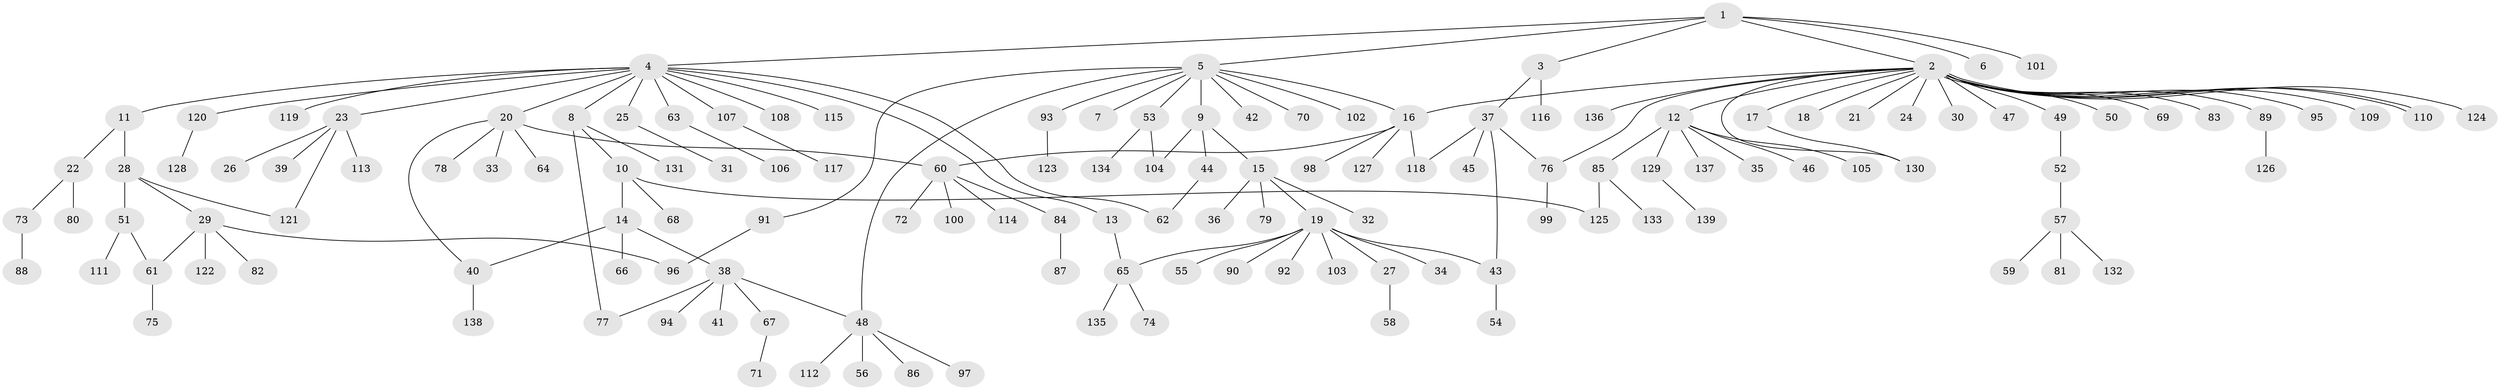 // coarse degree distribution, {18: 0.008928571428571428, 20: 0.008928571428571428, 6: 0.044642857142857144, 12: 0.017857142857142856, 1: 0.6607142857142857, 4: 0.05357142857142857, 5: 0.026785714285714284, 7: 0.008928571428571428, 2: 0.13392857142857142, 3: 0.03571428571428571}
// Generated by graph-tools (version 1.1) at 2025/23/03/03/25 07:23:50]
// undirected, 139 vertices, 155 edges
graph export_dot {
graph [start="1"]
  node [color=gray90,style=filled];
  1;
  2;
  3;
  4;
  5;
  6;
  7;
  8;
  9;
  10;
  11;
  12;
  13;
  14;
  15;
  16;
  17;
  18;
  19;
  20;
  21;
  22;
  23;
  24;
  25;
  26;
  27;
  28;
  29;
  30;
  31;
  32;
  33;
  34;
  35;
  36;
  37;
  38;
  39;
  40;
  41;
  42;
  43;
  44;
  45;
  46;
  47;
  48;
  49;
  50;
  51;
  52;
  53;
  54;
  55;
  56;
  57;
  58;
  59;
  60;
  61;
  62;
  63;
  64;
  65;
  66;
  67;
  68;
  69;
  70;
  71;
  72;
  73;
  74;
  75;
  76;
  77;
  78;
  79;
  80;
  81;
  82;
  83;
  84;
  85;
  86;
  87;
  88;
  89;
  90;
  91;
  92;
  93;
  94;
  95;
  96;
  97;
  98;
  99;
  100;
  101;
  102;
  103;
  104;
  105;
  106;
  107;
  108;
  109;
  110;
  111;
  112;
  113;
  114;
  115;
  116;
  117;
  118;
  119;
  120;
  121;
  122;
  123;
  124;
  125;
  126;
  127;
  128;
  129;
  130;
  131;
  132;
  133;
  134;
  135;
  136;
  137;
  138;
  139;
  1 -- 2;
  1 -- 3;
  1 -- 4;
  1 -- 5;
  1 -- 6;
  1 -- 101;
  2 -- 12;
  2 -- 16;
  2 -- 17;
  2 -- 18;
  2 -- 21;
  2 -- 24;
  2 -- 30;
  2 -- 47;
  2 -- 49;
  2 -- 50;
  2 -- 69;
  2 -- 76;
  2 -- 83;
  2 -- 89;
  2 -- 95;
  2 -- 109;
  2 -- 110;
  2 -- 110;
  2 -- 124;
  2 -- 130;
  2 -- 136;
  3 -- 37;
  3 -- 116;
  4 -- 8;
  4 -- 11;
  4 -- 13;
  4 -- 20;
  4 -- 23;
  4 -- 25;
  4 -- 62;
  4 -- 63;
  4 -- 107;
  4 -- 108;
  4 -- 115;
  4 -- 119;
  4 -- 120;
  5 -- 7;
  5 -- 9;
  5 -- 16;
  5 -- 42;
  5 -- 48;
  5 -- 53;
  5 -- 70;
  5 -- 91;
  5 -- 93;
  5 -- 102;
  8 -- 10;
  8 -- 77;
  8 -- 131;
  9 -- 15;
  9 -- 44;
  9 -- 104;
  10 -- 14;
  10 -- 68;
  10 -- 125;
  11 -- 22;
  11 -- 28;
  12 -- 35;
  12 -- 46;
  12 -- 85;
  12 -- 105;
  12 -- 129;
  12 -- 137;
  13 -- 65;
  14 -- 38;
  14 -- 40;
  14 -- 66;
  15 -- 19;
  15 -- 32;
  15 -- 36;
  15 -- 79;
  16 -- 60;
  16 -- 98;
  16 -- 118;
  16 -- 127;
  17 -- 130;
  19 -- 27;
  19 -- 34;
  19 -- 43;
  19 -- 55;
  19 -- 65;
  19 -- 90;
  19 -- 92;
  19 -- 103;
  20 -- 33;
  20 -- 40;
  20 -- 60;
  20 -- 64;
  20 -- 78;
  22 -- 73;
  22 -- 80;
  23 -- 26;
  23 -- 39;
  23 -- 113;
  23 -- 121;
  25 -- 31;
  27 -- 58;
  28 -- 29;
  28 -- 51;
  28 -- 121;
  29 -- 61;
  29 -- 82;
  29 -- 96;
  29 -- 122;
  37 -- 43;
  37 -- 45;
  37 -- 76;
  37 -- 118;
  38 -- 41;
  38 -- 48;
  38 -- 67;
  38 -- 77;
  38 -- 94;
  40 -- 138;
  43 -- 54;
  44 -- 62;
  48 -- 56;
  48 -- 86;
  48 -- 97;
  48 -- 112;
  49 -- 52;
  51 -- 61;
  51 -- 111;
  52 -- 57;
  53 -- 104;
  53 -- 134;
  57 -- 59;
  57 -- 81;
  57 -- 132;
  60 -- 72;
  60 -- 84;
  60 -- 100;
  60 -- 114;
  61 -- 75;
  63 -- 106;
  65 -- 74;
  65 -- 135;
  67 -- 71;
  73 -- 88;
  76 -- 99;
  84 -- 87;
  85 -- 125;
  85 -- 133;
  89 -- 126;
  91 -- 96;
  93 -- 123;
  107 -- 117;
  120 -- 128;
  129 -- 139;
}

